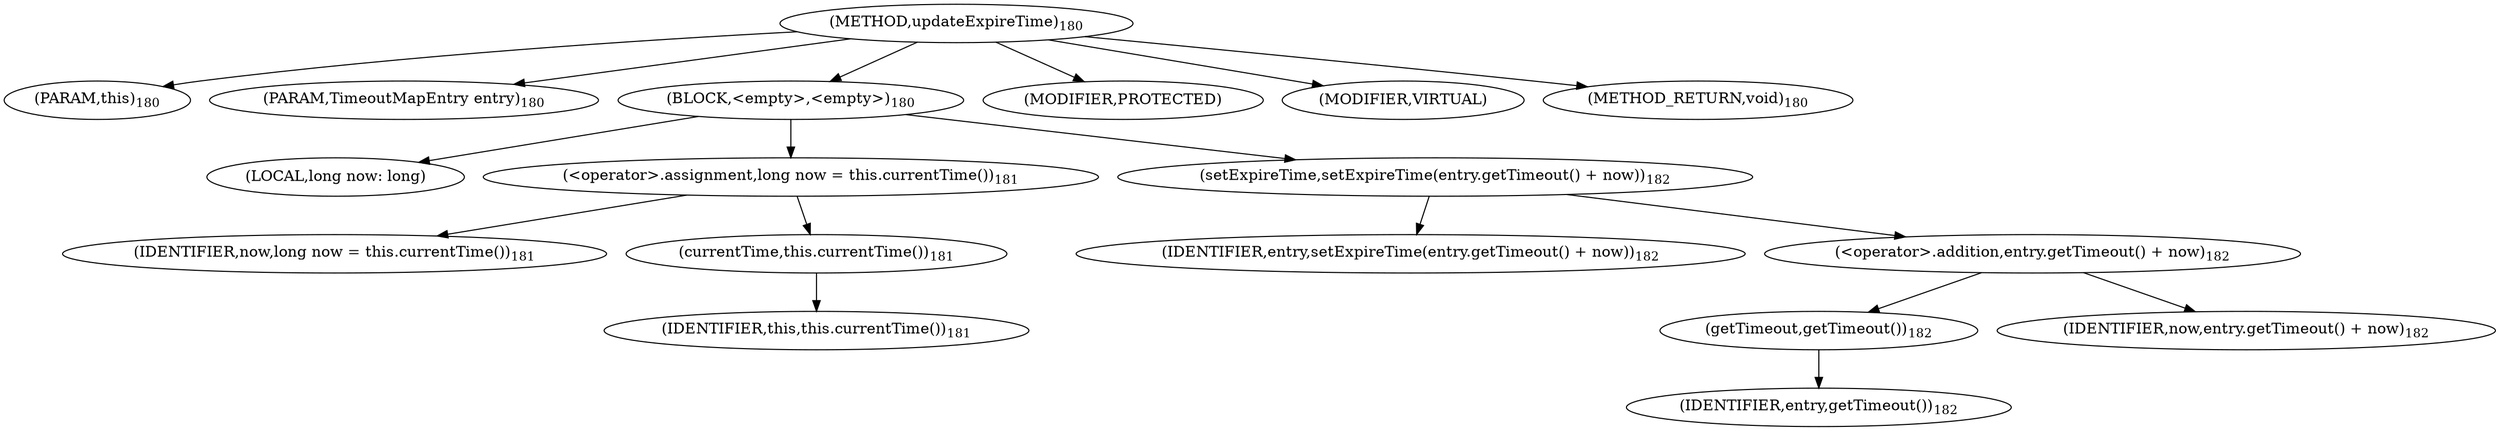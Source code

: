digraph "updateExpireTime" {  
"439" [label = <(METHOD,updateExpireTime)<SUB>180</SUB>> ]
"28" [label = <(PARAM,this)<SUB>180</SUB>> ]
"440" [label = <(PARAM,TimeoutMapEntry entry)<SUB>180</SUB>> ]
"441" [label = <(BLOCK,&lt;empty&gt;,&lt;empty&gt;)<SUB>180</SUB>> ]
"442" [label = <(LOCAL,long now: long)> ]
"443" [label = <(&lt;operator&gt;.assignment,long now = this.currentTime())<SUB>181</SUB>> ]
"444" [label = <(IDENTIFIER,now,long now = this.currentTime())<SUB>181</SUB>> ]
"445" [label = <(currentTime,this.currentTime())<SUB>181</SUB>> ]
"27" [label = <(IDENTIFIER,this,this.currentTime())<SUB>181</SUB>> ]
"446" [label = <(setExpireTime,setExpireTime(entry.getTimeout() + now))<SUB>182</SUB>> ]
"447" [label = <(IDENTIFIER,entry,setExpireTime(entry.getTimeout() + now))<SUB>182</SUB>> ]
"448" [label = <(&lt;operator&gt;.addition,entry.getTimeout() + now)<SUB>182</SUB>> ]
"449" [label = <(getTimeout,getTimeout())<SUB>182</SUB>> ]
"450" [label = <(IDENTIFIER,entry,getTimeout())<SUB>182</SUB>> ]
"451" [label = <(IDENTIFIER,now,entry.getTimeout() + now)<SUB>182</SUB>> ]
"452" [label = <(MODIFIER,PROTECTED)> ]
"453" [label = <(MODIFIER,VIRTUAL)> ]
"454" [label = <(METHOD_RETURN,void)<SUB>180</SUB>> ]
  "439" -> "28" 
  "439" -> "440" 
  "439" -> "441" 
  "439" -> "452" 
  "439" -> "453" 
  "439" -> "454" 
  "441" -> "442" 
  "441" -> "443" 
  "441" -> "446" 
  "443" -> "444" 
  "443" -> "445" 
  "445" -> "27" 
  "446" -> "447" 
  "446" -> "448" 
  "448" -> "449" 
  "448" -> "451" 
  "449" -> "450" 
}
